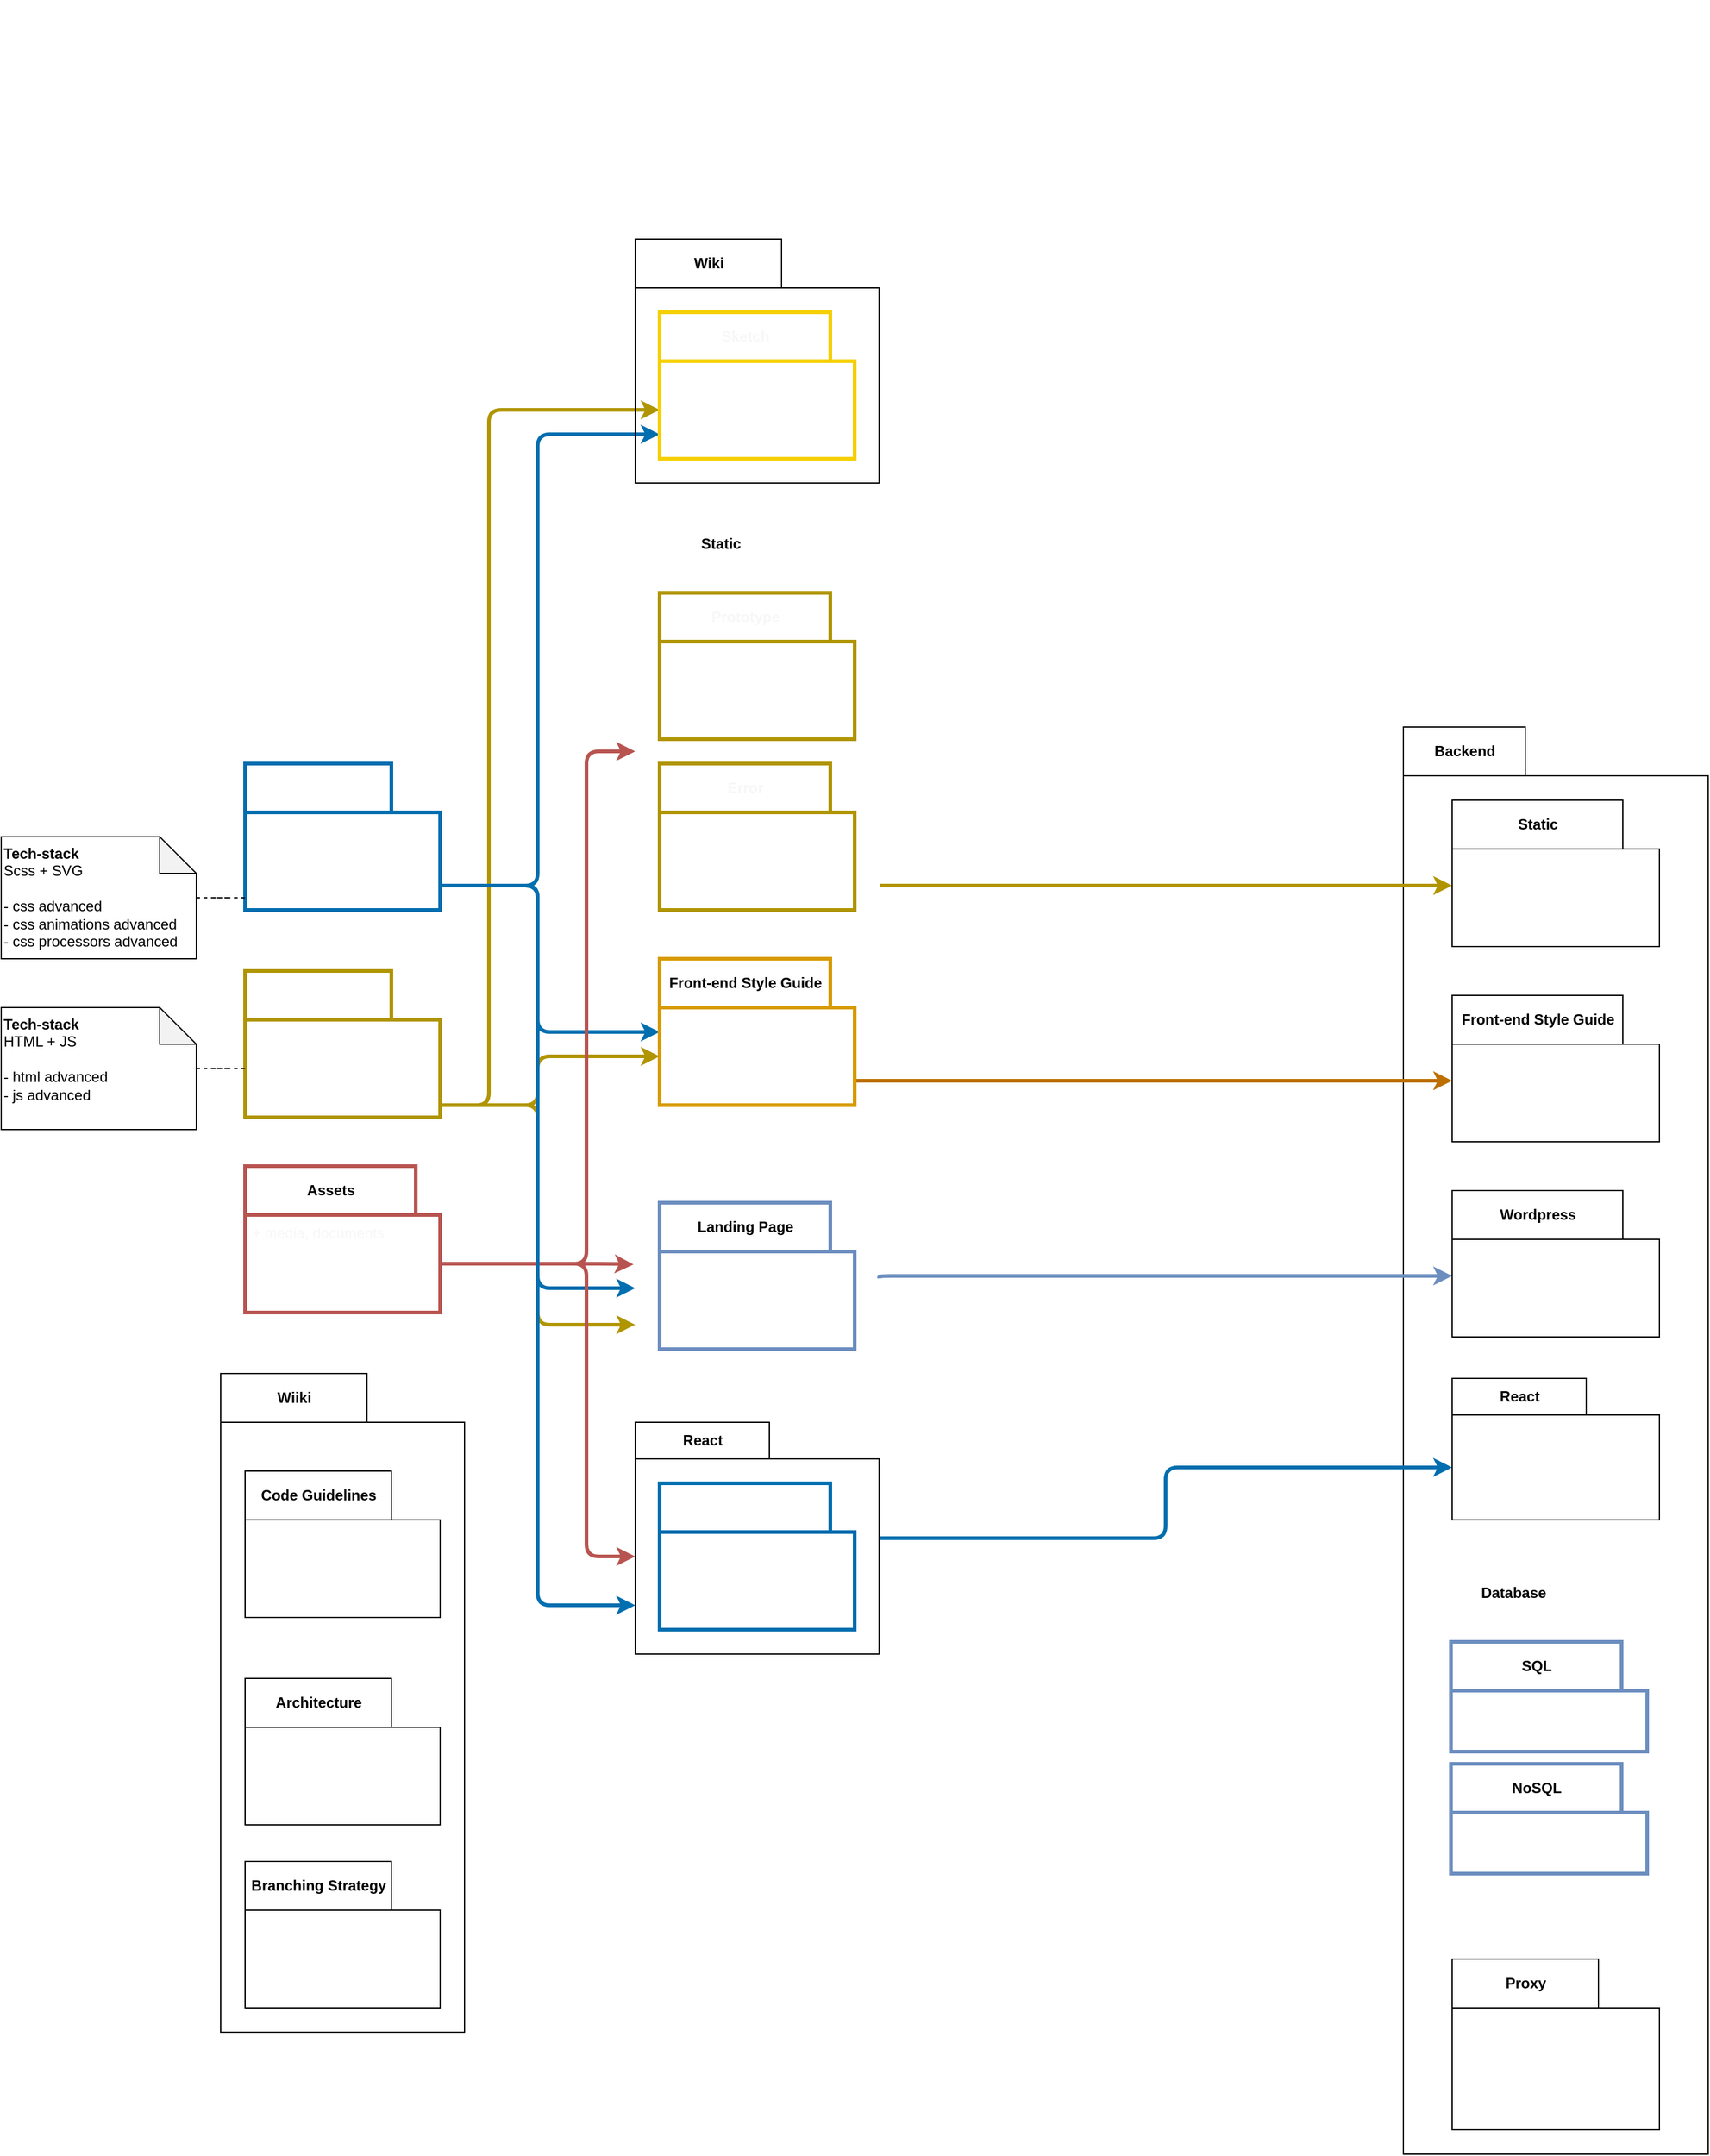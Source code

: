 <mxfile>
    <diagram id="5B_sO30YB8zPGPkABTFe" name="Page-1">
        <mxGraphModel dx="2258" dy="837" grid="1" gridSize="10" guides="1" tooltips="1" connect="1" arrows="1" fold="1" page="0" pageScale="1" pageWidth="827" pageHeight="1169" math="0" shadow="0">
            <root>
                <mxCell id="0"/>
                <mxCell id="1" parent="0"/>
                <mxCell id="118" value="Backend" style="shape=folder;fontStyle=1;tabWidth=100;tabHeight=40;tabPosition=left;html=1;boundedLbl=1;labelInHeader=1;container=0;collapsible=0;recursiveResize=0;fillColor=none;" parent="1" vertex="1">
                    <mxGeometry x="1350" y="710" width="250" height="1170" as="geometry"/>
                </mxCell>
                <mxCell id="82" value="Wordpress" style="shape=folder;fontStyle=1;tabWidth=140;tabHeight=30;tabPosition=left;html=1;boundedLbl=1;labelInHeader=1;container=1;collapsible=0;recursiveResize=0;fontColor=#FFFFFF;strokeColor=#FFFFFF;strokeWidth=1;fillColor=none;" parent="1" vertex="1">
                    <mxGeometry x="720" y="1050" width="200" height="194" as="geometry"/>
                </mxCell>
                <mxCell id="50" style="edgeStyle=orthogonalEdgeStyle;html=1;fontColor=#F7F7F7;startArrow=none;startFill=0;endArrow=classic;endFill=1;strokeWidth=3;elbow=vertical;fillColor=#1ba1e2;strokeColor=#006EAF;entryX=0;entryY=0;entryDx=0;entryDy=60;entryPerimeter=0;" parent="1" source="3" target="17" edge="1">
                    <mxGeometry relative="1" as="geometry">
                        <Array as="points">
                            <mxPoint x="640" y="840"/>
                            <mxPoint x="640" y="960"/>
                        </Array>
                        <mxPoint x="800" y="960" as="targetPoint"/>
                    </mxGeometry>
                </mxCell>
                <mxCell id="96" style="edgeStyle=orthogonalEdgeStyle;html=1;entryX=0;entryY=0;entryDx=0;entryDy=100;entryPerimeter=0;fontSize=16;fontColor=#FFFFFF;startArrow=none;startFill=0;endArrow=classic;endFill=1;strokeWidth=3;elbow=vertical;fillColor=#1ba1e2;strokeColor=#006EAF;" parent="1" source="3" target="18" edge="1">
                    <mxGeometry relative="1" as="geometry">
                        <Array as="points">
                            <mxPoint x="640" y="840"/>
                            <mxPoint x="640" y="470"/>
                        </Array>
                    </mxGeometry>
                </mxCell>
                <mxCell id="103" style="edgeStyle=orthogonalEdgeStyle;html=1;fontColor=#FFFFFF;fillColor=#1ba1e2;strokeColor=#006EAF;strokeWidth=3;" parent="1" source="3" edge="1">
                    <mxGeometry relative="1" as="geometry">
                        <Array as="points">
                            <mxPoint x="640" y="840"/>
                            <mxPoint x="640" y="1170"/>
                        </Array>
                        <mxPoint x="720" y="1170" as="targetPoint"/>
                    </mxGeometry>
                </mxCell>
                <mxCell id="3" value="Living Style Guide" style="shape=folder;fontStyle=1;tabWidth=120;tabHeight=40;tabPosition=left;html=1;boundedLbl=1;labelInHeader=1;container=1;collapsible=0;recursiveResize=0;fillColor=none;strokeColor=#006EAF;strokeWidth=3;fontColor=#ffffff;" parent="1" vertex="1">
                    <mxGeometry x="400" y="740" width="160" height="120" as="geometry"/>
                </mxCell>
                <mxCell id="51" style="edgeStyle=orthogonalEdgeStyle;html=1;fontColor=#F7F7F7;startArrow=none;startFill=0;endArrow=classic;endFill=1;strokeWidth=3;elbow=vertical;fillColor=#e3c800;strokeColor=#B09500;entryX=0;entryY=0;entryDx=0;entryDy=80;entryPerimeter=0;" parent="1" source="5" target="17" edge="1">
                    <mxGeometry relative="1" as="geometry">
                        <Array as="points">
                            <mxPoint x="640" y="1020"/>
                            <mxPoint x="640" y="980"/>
                        </Array>
                    </mxGeometry>
                </mxCell>
                <mxCell id="52" style="edgeStyle=orthogonalEdgeStyle;html=1;fontColor=#F7F7F7;startArrow=none;startFill=0;endArrow=classic;endFill=1;strokeWidth=3;elbow=vertical;fillColor=#e3c800;strokeColor=#B09500;entryX=0;entryY=0.773;entryDx=0;entryDy=0;entryPerimeter=0;" parent="1" source="5" target="82" edge="1">
                    <mxGeometry relative="1" as="geometry">
                        <Array as="points">
                            <mxPoint x="640" y="1020"/>
                            <mxPoint x="640" y="1200"/>
                        </Array>
                        <mxPoint x="770" y="1200" as="targetPoint"/>
                    </mxGeometry>
                </mxCell>
                <mxCell id="95" style="edgeStyle=orthogonalEdgeStyle;html=1;entryX=0;entryY=0;entryDx=0;entryDy=80;entryPerimeter=0;fontSize=16;fontColor=#FFFFFF;startArrow=none;startFill=0;endArrow=classic;endFill=1;strokeWidth=3;elbow=vertical;fillColor=#e3c800;strokeColor=#B09500;" parent="1" source="5" target="18" edge="1">
                    <mxGeometry relative="1" as="geometry">
                        <Array as="points">
                            <mxPoint x="600" y="1020"/>
                            <mxPoint x="600" y="450"/>
                        </Array>
                    </mxGeometry>
                </mxCell>
                <mxCell id="5" value="Component Library" style="shape=folder;fontStyle=1;tabWidth=120;tabHeight=40;tabPosition=left;html=1;boundedLbl=1;labelInHeader=1;container=1;collapsible=0;recursiveResize=0;fillColor=none;strokeColor=#B09500;strokeWidth=3;fontColor=#FFFFFF;" parent="1" vertex="1">
                    <mxGeometry x="400" y="910" width="160" height="120" as="geometry"/>
                </mxCell>
                <mxCell id="15" style="edgeStyle=entityRelationEdgeStyle;html=1;entryX=0;entryY=0;entryDx=0;entryDy=80;entryPerimeter=0;dashed=1;endArrow=none;endFill=0;" parent="1" source="14" target="5" edge="1">
                    <mxGeometry relative="1" as="geometry"/>
                </mxCell>
                <mxCell id="14" value="&lt;b&gt;Tech-stack&lt;/b&gt;&lt;br&gt;HTML + JS&lt;br&gt;&lt;br&gt;- html advanced&lt;br&gt;- js advanced&amp;nbsp;" style="shape=note;whiteSpace=wrap;html=1;backgroundOutline=1;darkOpacity=0.05;align=left;verticalAlign=top;" parent="1" vertex="1">
                    <mxGeometry x="200" y="940" width="160" height="100" as="geometry"/>
                </mxCell>
                <mxCell id="123" style="edgeStyle=orthogonalEdgeStyle;html=1;strokeWidth=3;fillColor=#f0a30a;strokeColor=#BD7000;" parent="1" source="17" edge="1">
                    <mxGeometry relative="1" as="geometry">
                        <mxPoint x="1390" y="1000" as="targetPoint"/>
                        <Array as="points">
                            <mxPoint x="1380" y="1000"/>
                            <mxPoint x="1380" y="1000"/>
                        </Array>
                    </mxGeometry>
                </mxCell>
                <mxCell id="17" value="Front-end Style Guide" style="shape=folder;fontStyle=1;tabWidth=140;tabHeight=40;tabPosition=left;html=1;boundedLbl=1;labelInHeader=1;container=1;collapsible=0;recursiveResize=0;fillColor=none;strokeColor=#d79b00;strokeWidth=3;" parent="1" vertex="1">
                    <mxGeometry x="740" y="900" width="160" height="120" as="geometry"/>
                </mxCell>
                <mxCell id="36" style="edgeStyle=orthogonalEdgeStyle;html=1;fontColor=#F7F7F7;endArrow=none;endFill=0;strokeWidth=3;startArrow=classic;startFill=1;exitX=0;exitY=0;exitDx=0;exitDy=190;exitPerimeter=0;fillColor=#f8cecc;strokeColor=#b85450;entryX=0;entryY=0;entryDx=160;entryDy=80;entryPerimeter=0;" parent="1" source="19" target="32" edge="1">
                    <mxGeometry relative="1" as="geometry">
                        <mxPoint x="1343" y="1041" as="targetPoint"/>
                        <Array as="points">
                            <mxPoint x="680" y="730"/>
                            <mxPoint x="680" y="1150"/>
                        </Array>
                        <mxPoint x="1330" y="940" as="sourcePoint"/>
                    </mxGeometry>
                </mxCell>
                <mxCell id="122" value="" style="edgeStyle=orthogonalEdgeStyle;html=1;strokeWidth=3;fillColor=#e3c800;strokeColor=#B09500;" parent="1" source="19" edge="1">
                    <mxGeometry x="-0.064" relative="1" as="geometry">
                        <mxPoint x="1390" y="840" as="targetPoint"/>
                        <Array as="points">
                            <mxPoint x="1270" y="840"/>
                            <mxPoint x="1270" y="840"/>
                        </Array>
                        <mxPoint as="offset"/>
                    </mxGeometry>
                </mxCell>
                <mxCell id="19" value="Static&lt;br&gt;" style="shape=folder;fontStyle=1;tabWidth=140;tabHeight=40;tabPosition=left;html=1;boundedLbl=1;labelInHeader=1;container=1;collapsible=0;recursiveResize=0;fillColor=none;strokeColor=#FFFFFF;strokeWidth=1;" parent="1" vertex="1">
                    <mxGeometry x="720" y="540" width="200" height="340" as="geometry"/>
                </mxCell>
                <mxCell id="105" value="Prototype" style="shape=folder;fontStyle=1;tabWidth=140;tabHeight=40;tabPosition=left;html=1;boundedLbl=1;labelInHeader=1;container=1;collapsible=0;recursiveResize=0;fillColor=none;strokeColor=#B09500;strokeWidth=3;fontColor=#F7F7F7;" parent="19" vertex="1">
                    <mxGeometry x="20" y="60" width="160" height="120" as="geometry"/>
                </mxCell>
                <mxCell id="108" value="Error" style="shape=folder;fontStyle=1;tabWidth=140;tabHeight=40;tabPosition=left;html=1;boundedLbl=1;labelInHeader=1;container=1;collapsible=0;recursiveResize=0;fillColor=none;strokeColor=#B09500;strokeWidth=3;fontColor=#F7F7F7;" parent="19" vertex="1">
                    <mxGeometry x="20" y="200" width="160" height="120" as="geometry"/>
                </mxCell>
                <mxCell id="21" style="edgeStyle=entityRelationEdgeStyle;html=1;entryX=0;entryY=0;entryDx=0;entryDy=110;entryPerimeter=0;dashed=1;endArrow=none;endFill=0;" parent="1" source="20" target="3" edge="1">
                    <mxGeometry relative="1" as="geometry"/>
                </mxCell>
                <mxCell id="20" value="&lt;b&gt;Tech-stack&lt;/b&gt;&lt;br&gt;Scss + SVG&lt;br&gt;&lt;br&gt;- css advanced&lt;br&gt;- css animations advanced&lt;br&gt;- css processors advanced" style="shape=note;whiteSpace=wrap;html=1;backgroundOutline=1;darkOpacity=0.05;align=left;verticalAlign=top;" parent="1" vertex="1">
                    <mxGeometry x="200" y="800" width="160" height="100" as="geometry"/>
                </mxCell>
                <mxCell id="120" style="edgeStyle=orthogonalEdgeStyle;html=1;fillColor=#dae8fc;strokeColor=#6c8ebf;strokeWidth=3;exitX=0;exitY=0;exitDx=200;exitDy=112;exitPerimeter=0;" parent="1" source="82" target="117" edge="1">
                    <mxGeometry relative="1" as="geometry">
                        <mxPoint x="980" y="1201" as="sourcePoint"/>
                        <Array as="points">
                            <mxPoint x="920" y="1160"/>
                        </Array>
                    </mxGeometry>
                </mxCell>
                <mxCell id="28" value="Landing Page" style="shape=folder;fontStyle=1;tabWidth=140;tabHeight=40;tabPosition=left;html=1;boundedLbl=1;labelInHeader=1;container=1;collapsible=0;recursiveResize=0;fillColor=none;strokeColor=#6c8ebf;strokeWidth=3;" parent="1" vertex="1">
                    <mxGeometry x="740" y="1100" width="160" height="120" as="geometry"/>
                </mxCell>
                <mxCell id="94" style="edgeStyle=orthogonalEdgeStyle;html=1;fontSize=16;fontColor=#FFFFFF;startArrow=none;startFill=0;endArrow=classic;endFill=1;strokeWidth=3;elbow=vertical;fillColor=#f8cecc;strokeColor=#b85450;exitX=0;exitY=0;exitDx=160;exitDy=80;exitPerimeter=0;entryX=-0.007;entryY=0.519;entryDx=0;entryDy=0;entryPerimeter=0;" parent="1" source="32" target="82" edge="1">
                    <mxGeometry relative="1" as="geometry">
                        <Array as="points">
                            <mxPoint x="700" y="1150"/>
                        </Array>
                        <mxPoint x="700" y="1150" as="targetPoint"/>
                    </mxGeometry>
                </mxCell>
                <mxCell id="32" value="Assets" style="shape=folder;fontStyle=1;tabWidth=140;tabHeight=40;tabPosition=left;html=1;boundedLbl=1;labelInHeader=1;container=1;collapsible=0;recursiveResize=0;fillColor=none;strokeColor=#b85450;strokeWidth=3;" parent="1" vertex="1">
                    <mxGeometry x="400" y="1070" width="160" height="120" as="geometry"/>
                </mxCell>
                <mxCell id="34" value="+ media, documents" style="text;html=1;strokeColor=none;fillColor=none;align=center;verticalAlign=middle;whiteSpace=wrap;rounded=0;fontColor=#F7F7F7;" parent="32" vertex="1">
                    <mxGeometry y="40" width="120" height="30" as="geometry"/>
                </mxCell>
                <mxCell id="70" value="&lt;span&gt;`+`public&lt;/span&gt;&lt;br&gt;&lt;span&gt;`-`private&lt;/span&gt;&lt;br&gt;&lt;span&gt;`~`package&lt;/span&gt;&lt;br&gt;&lt;span&gt;`#`protected&lt;/span&gt;" style="shape=note;size=20;whiteSpace=wrap;html=1;fontColor=#FFFFFF;strokeColor=#FFFFFF;strokeWidth=1;fillColor=none;align=left;verticalAlign=top;" parent="1" vertex="1">
                    <mxGeometry x="200" y="200" width="160" height="80" as="geometry"/>
                </mxCell>
                <mxCell id="85" value="&lt;div style=&quot;text-align: left&quot;&gt;&lt;span&gt;&lt;b&gt;&lt;font style=&quot;font-size: 27px&quot;&gt;Package Diagram&lt;/font&gt;&lt;/b&gt;&lt;/span&gt;&lt;/div&gt;&lt;div style=&quot;text-align: left&quot;&gt;&lt;span&gt;- structure diagram&lt;/span&gt;&lt;/div&gt;&lt;div style=&quot;text-align: left&quot;&gt;&lt;span&gt;- dependencies between different packages&lt;/span&gt;&lt;/div&gt;" style="text;html=1;align=center;verticalAlign=middle;resizable=0;points=[];autosize=1;strokeColor=none;fillColor=none;fontColor=#FFFFFF;" parent="1" vertex="1">
                    <mxGeometry x="200" y="120" width="250" height="50" as="geometry"/>
                </mxCell>
                <mxCell id="90" value="Wiiki" style="shape=folder;fontStyle=1;tabWidth=120;tabHeight=40;tabPosition=left;html=1;boundedLbl=1;labelInHeader=1;container=1;collapsible=0;recursiveResize=0;fillColor=none;" parent="1" vertex="1">
                    <mxGeometry x="380" y="1240" width="200" height="540" as="geometry"/>
                </mxCell>
                <mxCell id="16" value="Code Guidelines" style="shape=folder;fontStyle=1;tabWidth=120;tabHeight=40;tabPosition=left;html=1;boundedLbl=1;labelInHeader=1;container=1;collapsible=0;recursiveResize=0;fillColor=none;" parent="90" vertex="1">
                    <mxGeometry x="20" y="80" width="160" height="120" as="geometry"/>
                </mxCell>
                <mxCell id="91" value="Architecture" style="shape=folder;fontStyle=1;tabWidth=120;tabHeight=40;tabPosition=left;html=1;boundedLbl=1;labelInHeader=1;container=1;collapsible=0;recursiveResize=0;fillColor=none;" parent="90" vertex="1">
                    <mxGeometry x="20" y="250" width="160" height="120" as="geometry"/>
                </mxCell>
                <mxCell id="92" value="Branching Strategy" style="shape=folder;fontStyle=1;tabWidth=120;tabHeight=40;tabPosition=left;html=1;boundedLbl=1;labelInHeader=1;container=1;collapsible=0;recursiveResize=0;fillColor=none;" parent="90" vertex="1">
                    <mxGeometry x="20" y="400" width="160" height="120" as="geometry"/>
                </mxCell>
                <mxCell id="135" style="edgeStyle=orthogonalEdgeStyle;html=1;entryX=0;entryY=0;entryDx=0;entryDy=73;entryPerimeter=0;strokeWidth=3;fillColor=#1ba1e2;strokeColor=#006EAF;" parent="1" source="101" target="133" edge="1">
                    <mxGeometry relative="1" as="geometry"/>
                </mxCell>
                <mxCell id="101" value="React" style="shape=folder;fontStyle=1;tabWidth=110;tabHeight=30;tabPosition=left;html=1;boundedLbl=1;labelInHeader=1;container=1;collapsible=0;recursiveResize=0;" parent="1" vertex="1">
                    <mxGeometry x="720" y="1280" width="200" height="190" as="geometry"/>
                </mxCell>
                <mxCell id="31" value="Single Page App." style="shape=folder;fontStyle=1;tabWidth=140;tabHeight=40;tabPosition=left;html=1;boundedLbl=1;labelInHeader=1;container=1;collapsible=0;recursiveResize=0;fillColor=none;strokeColor=#006EAF;strokeWidth=3;fontColor=#ffffff;" parent="101" vertex="1">
                    <mxGeometry x="20" y="50" width="160" height="120" as="geometry"/>
                </mxCell>
                <mxCell id="42" style="edgeStyle=orthogonalEdgeStyle;html=1;fontColor=#F7F7F7;startArrow=none;startFill=0;endArrow=classic;endFill=1;strokeWidth=3;fillColor=#f8cecc;strokeColor=#b85450;exitX=0;exitY=0;exitDx=160;exitDy=80;exitPerimeter=0;" parent="1" source="32" edge="1">
                    <mxGeometry relative="1" as="geometry">
                        <mxPoint x="1290" y="1250" as="sourcePoint"/>
                        <mxPoint x="720" y="1390" as="targetPoint"/>
                        <Array as="points">
                            <mxPoint x="680" y="1150"/>
                            <mxPoint x="680" y="1390"/>
                        </Array>
                    </mxGeometry>
                </mxCell>
                <mxCell id="55" style="edgeStyle=orthogonalEdgeStyle;html=1;fontColor=#F7F7F7;startArrow=none;startFill=0;endArrow=classic;endFill=1;strokeWidth=3;elbow=vertical;fillColor=#1ba1e2;strokeColor=#006EAF;entryX=0;entryY=0;entryDx=0;entryDy=150;entryPerimeter=0;" parent="1" source="3" target="101" edge="1">
                    <mxGeometry relative="1" as="geometry">
                        <Array as="points">
                            <mxPoint x="640" y="840"/>
                            <mxPoint x="640" y="1430"/>
                        </Array>
                        <mxPoint x="800" y="1700" as="targetPoint"/>
                    </mxGeometry>
                </mxCell>
                <mxCell id="113" value="Wiki" style="shape=folder;fontStyle=1;tabWidth=120;tabHeight=40;tabPosition=left;html=1;boundedLbl=1;labelInHeader=1;container=1;collapsible=0;recursiveResize=0;fillColor=none;" parent="1" vertex="1">
                    <mxGeometry x="720" y="310" width="200" height="200" as="geometry"/>
                </mxCell>
                <mxCell id="18" value="Sketch" style="shape=folder;fontStyle=1;tabWidth=140;tabHeight=40;tabPosition=left;html=1;boundedLbl=1;labelInHeader=1;container=1;collapsible=0;recursiveResize=0;fillColor=none;fontColor=#F7F7F7;strokeColor=#F5CF00;strokeWidth=3;" parent="113" vertex="1">
                    <mxGeometry x="20" y="60" width="160" height="120" as="geometry"/>
                </mxCell>
                <mxCell id="114" value="Proxy" style="shape=folder;fontStyle=1;tabWidth=120;tabHeight=40;tabPosition=left;html=1;boundedLbl=1;labelInHeader=1;container=1;collapsible=0;recursiveResize=0;" parent="1" vertex="1">
                    <mxGeometry x="1390" y="1720" width="170" height="140" as="geometry"/>
                </mxCell>
                <mxCell id="116" value="Front-end Style Guide" style="shape=folder;fontStyle=1;tabWidth=140;tabHeight=40;tabPosition=left;html=1;boundedLbl=1;labelInHeader=1;container=1;collapsible=0;recursiveResize=0;" parent="1" vertex="1">
                    <mxGeometry x="1390" y="930" width="170" height="120" as="geometry"/>
                </mxCell>
                <mxCell id="117" value="Wordpress" style="shape=folder;fontStyle=1;tabWidth=140;tabHeight=40;tabPosition=left;html=1;boundedLbl=1;labelInHeader=1;container=1;collapsible=0;recursiveResize=0;" parent="1" vertex="1">
                    <mxGeometry x="1390" y="1090" width="170" height="120" as="geometry"/>
                </mxCell>
                <mxCell id="121" value="Static" style="shape=folder;fontStyle=1;tabWidth=140;tabHeight=40;tabPosition=left;html=1;boundedLbl=1;labelInHeader=1;container=1;collapsible=0;recursiveResize=0;" parent="1" vertex="1">
                    <mxGeometry x="1390" y="770" width="170" height="120" as="geometry"/>
                </mxCell>
                <mxCell id="33" value="Database" style="shape=folder;fontStyle=1;tabWidth=140;tabHeight=40;tabPosition=left;html=1;boundedLbl=1;labelInHeader=1;container=1;collapsible=0;recursiveResize=0;fillColor=none;strokeColor=#FFFFFF;strokeWidth=1;" parent="1" vertex="1">
                    <mxGeometry x="1370" y="1400" width="210" height="270" as="geometry"/>
                </mxCell>
                <mxCell id="56" value="SQL" style="shape=folder;fontStyle=1;tabWidth=140;tabHeight=40;tabPosition=left;html=1;boundedLbl=1;labelInHeader=1;container=1;collapsible=0;recursiveResize=0;fillColor=none;strokeColor=#6c8ebf;strokeWidth=3;" parent="33" vertex="1">
                    <mxGeometry x="19" y="60" width="161" height="90" as="geometry"/>
                </mxCell>
                <mxCell id="57" value="NoSQL" style="shape=folder;fontStyle=1;tabWidth=140;tabHeight=40;tabPosition=left;html=1;boundedLbl=1;labelInHeader=1;container=1;collapsible=0;recursiveResize=0;fillColor=none;strokeColor=#6c8ebf;strokeWidth=3;" parent="33" vertex="1">
                    <mxGeometry x="19" y="160" width="161" height="90" as="geometry"/>
                </mxCell>
                <mxCell id="133" value="React" style="shape=folder;fontStyle=1;tabWidth=110;tabHeight=30;tabPosition=left;html=1;boundedLbl=1;labelInHeader=1;container=1;collapsible=0;recursiveResize=0;" parent="1" vertex="1">
                    <mxGeometry x="1390" y="1244" width="170" height="116" as="geometry"/>
                </mxCell>
            </root>
        </mxGraphModel>
    </diagram>
</mxfile>